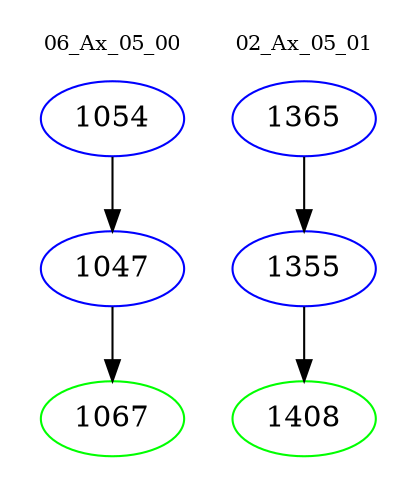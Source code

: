 digraph{
subgraph cluster_0 {
color = white
label = "06_Ax_05_00";
fontsize=10;
T0_1054 [label="1054", color="blue"]
T0_1054 -> T0_1047 [color="black"]
T0_1047 [label="1047", color="blue"]
T0_1047 -> T0_1067 [color="black"]
T0_1067 [label="1067", color="green"]
}
subgraph cluster_1 {
color = white
label = "02_Ax_05_01";
fontsize=10;
T1_1365 [label="1365", color="blue"]
T1_1365 -> T1_1355 [color="black"]
T1_1355 [label="1355", color="blue"]
T1_1355 -> T1_1408 [color="black"]
T1_1408 [label="1408", color="green"]
}
}
